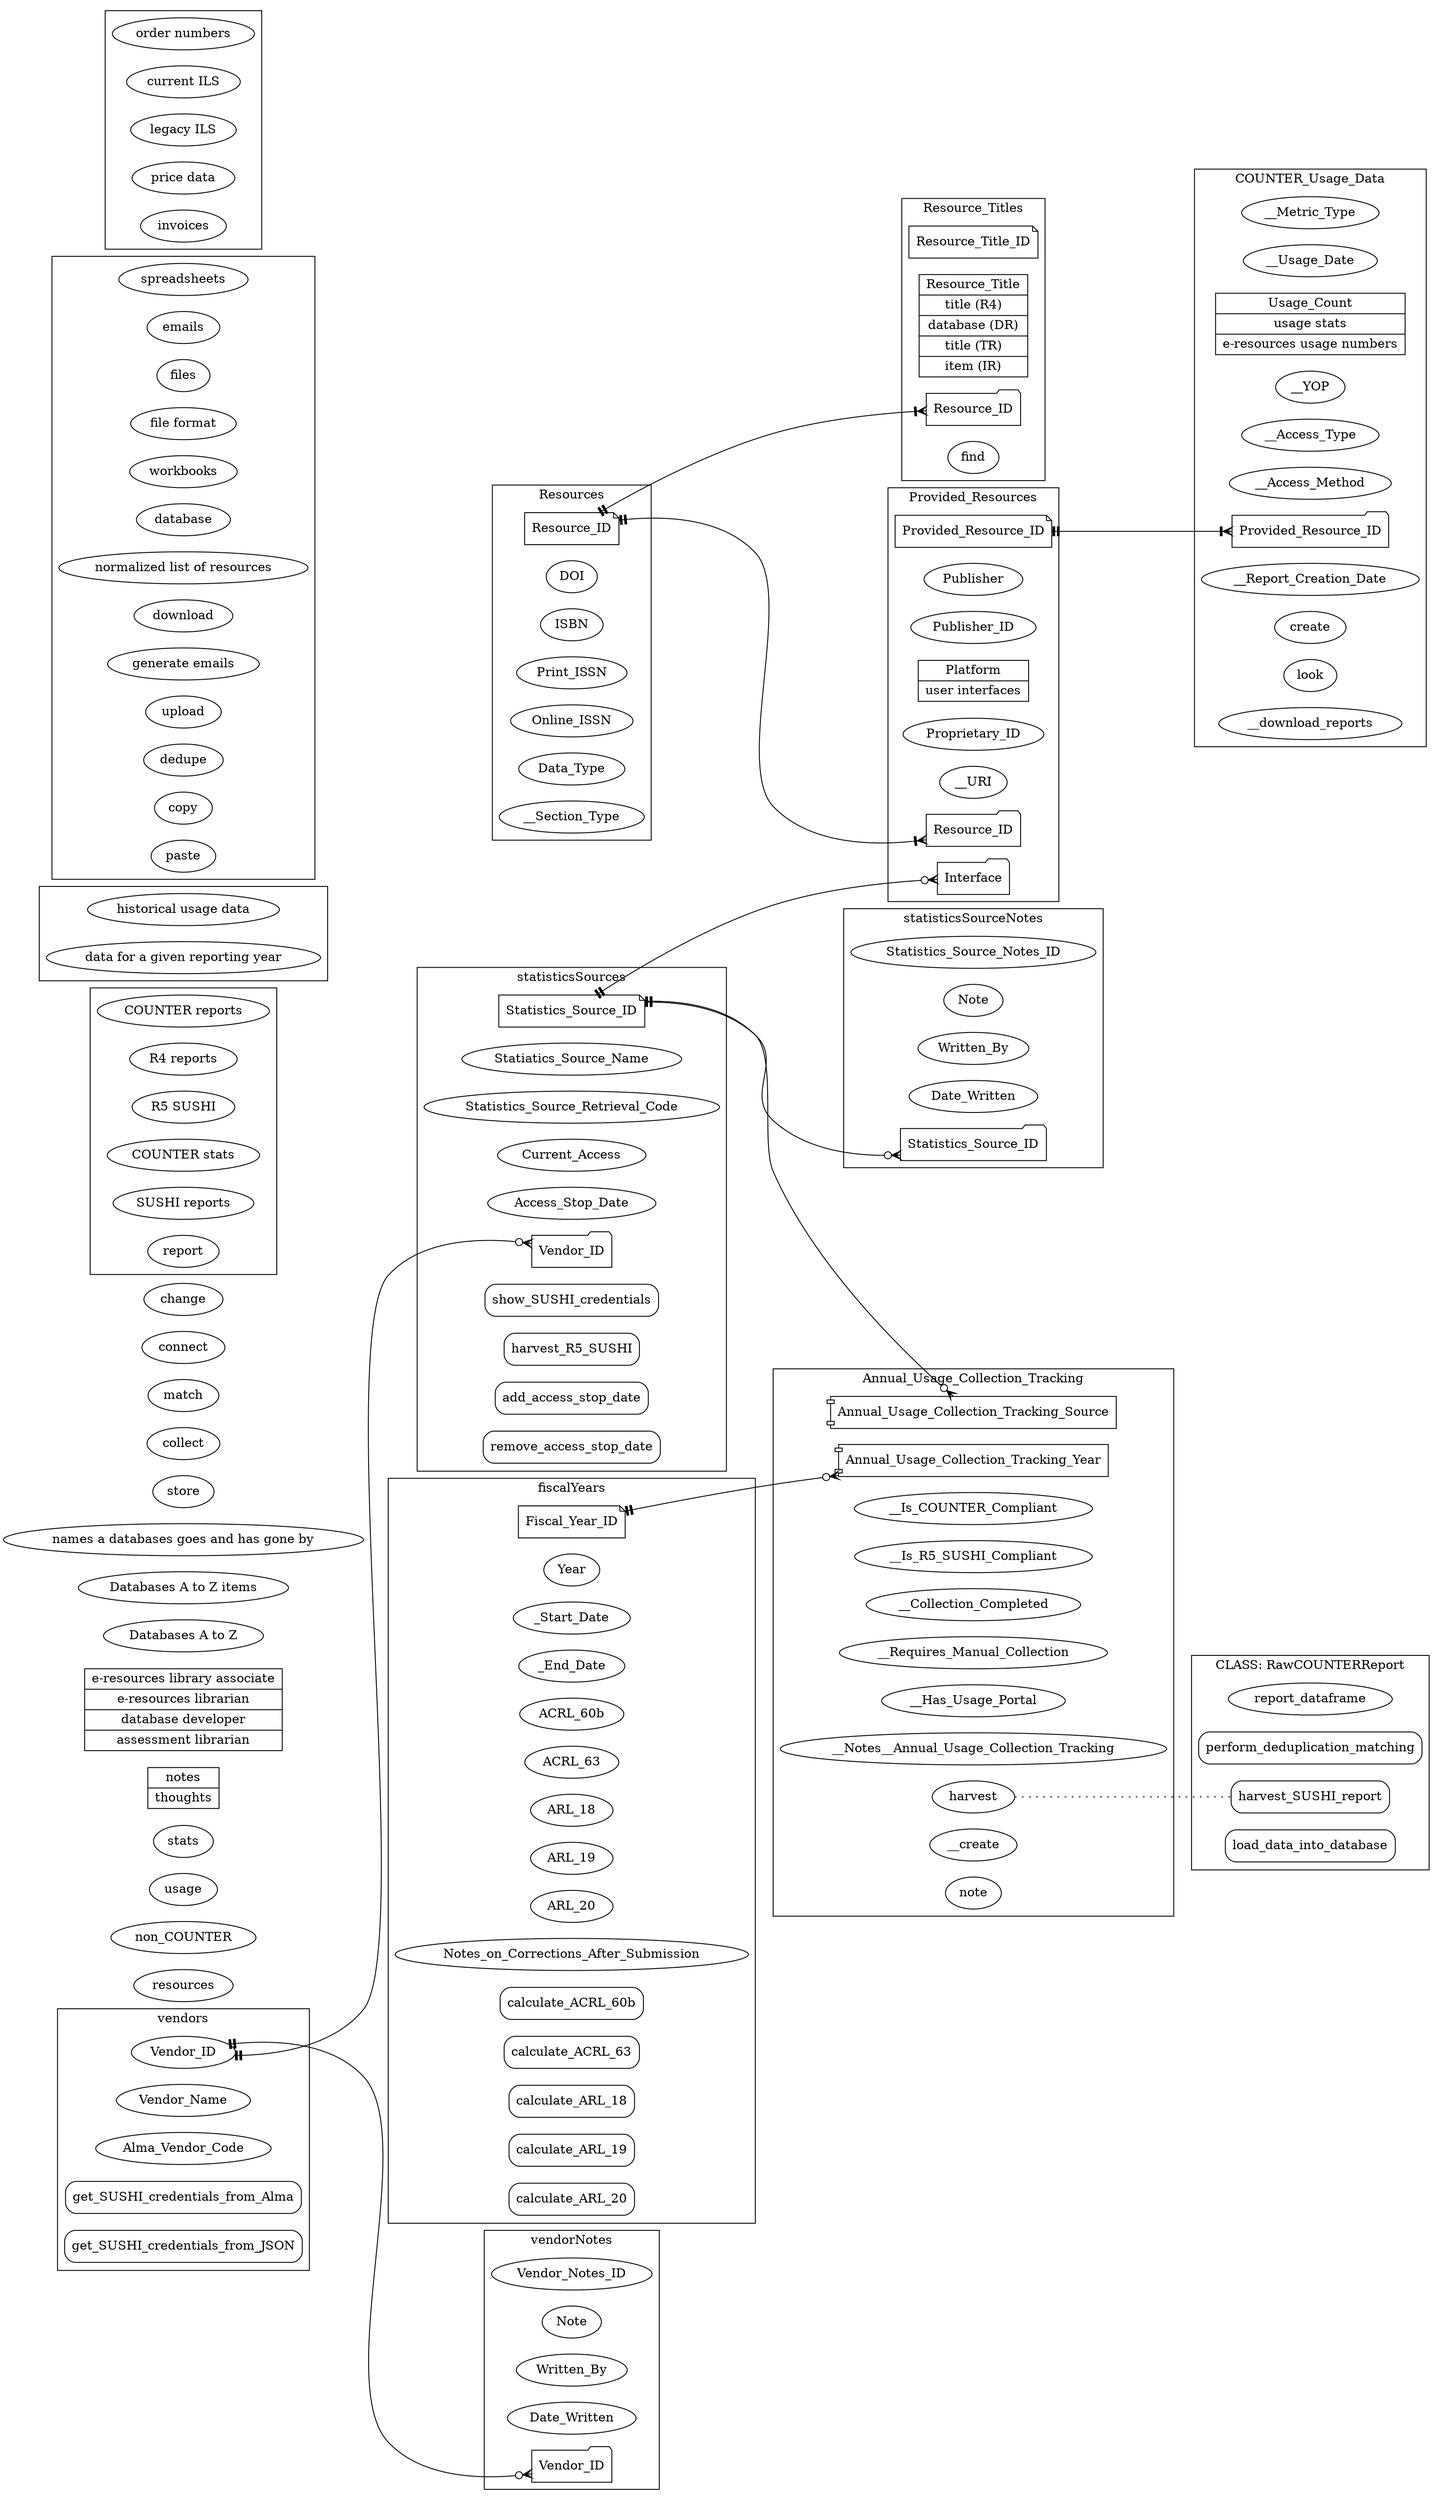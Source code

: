 digraph erd_and_classes {
    graph [rankdir = "LR"]
    /*
        ellipse = field/attribute
        note = PK
        folder = FK
        component = FK that makes up a composite PK
        Mrecord = methods

        Starting with two underscores means not from user stories
    */

    /* *** ESTABLISHED RELATIONS/CLASSES *** */

    // RELATIONS/CLASSES

    subgraph cluster_Resource_Titles {
        label="Resource_Titles"

        // Attributes
        Resource_Title_ID [shape="note"]
        Resource_Title [
            shape="record"
            label="\N|title (R4)|database (DR)|title (TR)|item (IR)"
        ]
        Resource_ID_in_Resource_Titles [
            label="Resource_ID"
            shape="folder"
        ]

        // Methods
        find // aka search titles
    }


    subgraph cluster_Resources {
        label="Resources"

        // Attributes
        Resource_ID [shape="note"]
        DOI
        ISBN
        Print_ISSN
        Online_ISSN
        Data_Type // The initial list from R4 reports will have the less specific R4 types derived from the type of report itself. Should the R5 types overwrite these values or go in their own field?
        __Section_Type // This is in R5 IR only-how to add it? Does it go here?

        // Methods
    }


    subgraph cluster_Provided_Resources {
        label="Provided_Resources"

        // Attributes
        Provided_Resource_ID [shape="note"]
        Publisher // From the COUNTER report
        Publisher_ID // This is found in R5 only—how to add it?
        Platform [
            shape="record"
            label="\N|user interfaces"
        ]
        Proprietary_ID
        __URI // This is found in R5 TR, IR only—how to add it?
        Interface [shape="folder"] // This is interface in the Alma sense--the FK for Statistics_Source
        Resource_ID_in_Provided_Resources [
            label="Resource_ID"
            shape="folder"
        ]

        // Methods
    }


    subgraph cluster_COUNTER_Usage_Data {
        label="COUNTER_Usage_Data"

        // Nouns: Classes or Attributes
        __Metric_Type
        __Usage_Date
        Usage_Count [
            shape="record"
            label="\N|usage stats|e-resources usage numbers"
        ]
        __YOP // This is found in R5 TR, IR only—how to add it?
        __Access_Type // This is found in R5 TR, IR only—how to add it?
        __Access_Method // This is found in R5 only—how to add it?
        Provided_Resource_ID_in_COUNTER_Usage_Data [
            label="Provided_Resource_ID"
            shape="folder"
        ]
        __Report_Creation_Date // For harvested R5 reports

        // Verbs: Methods
        create // create report
        look // aka view reports
        __download_reports
    }


    subgraph cluster_statisticsSources {
        label="statisticsSources"

        // Attributes
        Statistics_Source_ID [shape="note"]
        Statiatics_Source_Name
        Statistics_Source_Retrieval_Code
        Current_Access
        Access_Stop_Date
        Vendor_ID_in_statisticsSources [
            label="Vendor_ID"
            shape="folder"
        ]

        // Methods
        show_SUSHI_credentials [shape="Mrecord"]
        harvest_R5_SUSHI [shape="Mrecord"]
        add_access_stop_date [shape="Mrecord"]
        remove_access_stop_date [shape="Mrecord"]
    }


    subgraph cluster_Annual_Usage_Collection_Tracking {
        label="Annual_Usage_Collection_Tracking"

        // Attributes
        Annual_Usage_Collection_Tracking_Year [shape="component"]
        Annual_Usage_Collection_Tracking_Source [shape="component"]
        __Is_COUNTER_Compliant // Because this can change from year to year
        __Is_R5_SUSHI_Compliant // Because this can change from year to year
        __Collection_Completed // Not a Boolean--need an "in process" option
        __Requires_Manual_Collection
        __Has_Usage_Portal
        __Notes__Annual_Usage_Collection_Tracking

        // Methods
        harvest
        __create // Meaning create all the records for tracking the collection of a particular FY's usage after the FY finishes
        note // In user stories as "add notes" and "record"
    }


    subgraph cluster_fiscalYears {
        label="fiscalYears"

        // Attributes
        Fiscal_Year_ID [shape="note"]
        Year
        _Start_Date // The FY start as date data type to go in SQL queries
        _End_Date // The FY end as date data type to go in SQL queries
        // The submitted values are stored because vendors sometimes report issues with their stats collection, which require reharvesting
        ACRL_60b // Initial Circulation: Digital/Electronic
        ACRL_63 // E-Serials Usage: Digital/Electronic
        ARL_18 // Number of successful full-text article requests (journals)
        ARL_19 // Number of regular searches (databases)
        ARL_20 // Number of federated searches (databases)
        // Should the date when the numbers were collected be saved?
        Notes_on_Corrections_After_Submission // If a vendor issues a correction requiring reharvesting after numbers are submitted, should it be recorded here or on the page of the specific source being reharvested?

        // Methods
        // Should each number have its own method, or should all of them be calculated at the same time?
        calculate_ACRL_60b [shape="Mrecord"]
        calculate_ACRL_63 [shape="Mrecord"]
        calculate_ARL_18 [shape="Mrecord"]
        calculate_ARL_19 [shape="Mrecord"]
        calculate_ARL_20 [shape="Mrecord"]
    }


    subgraph cluster_vendors {
        label="vendors"

        //Attributes
        Vendor_ID
        Vendor_Name
        Alma_Vendor_Code

        //Methods
        get_SUSHI_credentials_from_Alma [shape="Mrecord"]
        get_SUSHI_credentials_from_JSON [shape="Mrecord"]
    }


    subgraph cluster_vendorNotes {
        label="vendorNotes"

        //Attributes
        Vendor_Notes_ID
        Note_in_vendorNotes [label="Note"]
        Written_By_in_vendorNotes [label="Written_By"]
        Date_Written_in_vendorNotes [label="Date_Written"]
        Vendor_ID_in_vendorNotes [
            label="Vendor_ID"
            shape="folder"
        ]

        //Methods
    }


    subgraph cluster_statisticsSourceNotes {
        label="statisticsSourceNotes"

        //Attributes
        Statistics_Source_Notes_ID
        Note_in_statisticsSourceNotes [label="Note"]
        Written_By_in_statisticsSourceNotes [label="Written_By"]
        Date_Written_in_statisticsSourceNotes [label="Date_Written"]
        Statistics_Source_ID_in_statisticsSourceNotes [
            label="Statistics_Source_ID"
            shape="folder"
        ]

        //Methods
    }


    subgraph cluster_RawCOUNTERReport {
        label="CLASS: RawCOUNTERReport"

        // Attributes
        report_dataframe

        // Methods
        perform_deduplication_matching [shape="Mrecord"]
        harvest_SUSHI_report [shape="Mrecord"]
        load_data_into_database [shape="Mrecord"]
    }


    // RELATIONSHIPS
    /*
        Establish relationships from the PK (tail) to the FK (head)
        table --------(can connect to)---------[optionality]--(and)--[cardinality]-->other table
        arrowhead = how PK table can connect to FK table
        arrowtail = how FK table can connect to PK table

        teeodot = 0..1 (unique but optional)
        crowodot = 0..N (optional, not unique)
        teetee = 1..1 (exactly one)
        crowtee = 1..N (neither optional nor unique)
    */
    
    Resource_ID -> Resource_ID_in_Resource_Titles [
        dir="both"
        arrowhead="crowtee"
        arrowtail="teetee"
    ]
    
    Resource_ID -> Resource_ID_in_Provided_Resources [
        dir="both"
        arrowhead="crowtee"
        arrowtail="teetee"
    ]
    
    Statistics_Source_ID -> Annual_Usage_Collection_Tracking_Source [
        dir="both"
        arrowhead="crowodot" // Since sources don't need to be connected to a collection year, they can be added as they arise, rather than needing to wait for the first round of collections in which they'll be included
        arrowtail="teetee"
    ]
    
    Fiscal_Year_ID -> Annual_Usage_Collection_Tracking_Year [
        dir="both"
        arrowhead="crowodot" // This allows for the possibility that a FY instance cna be created before the collection tracking records that connect to it will; whether or not this will be necessary remains to be seen
        arrowtail="teetee"
    ]

    Statistics_Source_ID -> Interface [
        dir="both"
        arrowhead="crowodot" // Sources without resources need to exist because 1. A source record is a prerequisite for usage collection 2. Not all sources will have COUNTER resources
        arrowtail="teetee"
    ]

    Provided_Resource_ID -> Provided_Resource_ID_in_COUNTER_Usage_Data [
        dir="both"
        arrowhead="crowtee"
        arrowtail="teetee"
    ]

    Vendor_ID -> Vendor_ID_in_vendorNotes [
        dir="both"
        arrowhead="crowodot"
        arrowtail="teetee"
    ]

    Vendor_ID -> Vendor_ID_in_statisticsSources [
        dir="both"
        arrowhead="crowodot" // Want the option to have a vendor without a statistics source
        arrowtail="teetee"
    ]

    Statistics_Source_ID -> Statistics_Source_ID_in_statisticsSourceNotes [
        dir="both"
        arrowhead="crowodot"
        arrowtail="teetee"
    ]

    // The relationships below connect potential methods in ERD relations methods in existing classes; they are connected by a dotted line with no arrow

    harvest -> harvest_SUSHI_report [
        dir="none"
        style="dotted"
    ]


    /* *** OBJECTS TO BE ORGANIZED *** */

    // Nouns: Classes or Attributes
    resources
    non_COUNTER usage stats
    notes [
        shape="record"
        label="notes|thoughts"
    ]
    librarians [
        shape="record"
        label="e-resources library associate|e-resources librarian|database developer|assessment librarian"
    ]
    "Databases A to Z"
    "Databases A to Z items"
    "names a databases goes and has gone by"
    /* Do these need to be kept?
        reference
        location
        databases
        aggregator
        initial database data
        unique resource list
    */

    //Verbs: Methods
    store
    collect
    match
    connect
    change

    /* Do these need to be kept?
        send
        add
        know
        organize
        has gone by
        use
        start
        pulled
        submitted
        retained
    */

    subgraph cluster_COUNTER_Terms {
        // Nouns: Classes or Attributes
        "COUNTER reports"
        "R4 reports"
        "R5 SUSHI"
        "COUNTER stats"
        "SUSHI reports"
        report
        // Verbs: Methods
    }

    subgraph cluster_Annual_Collection_Terms{
        // Nouns: Classes or Attributes
        "historical usage data"
        "data for a given reporting year"
        // Verbs: Methods
    }

    subgraph cluster_Technical_Terms {
        // Nouns: Classes or Attributes
        spreadsheets
        emails
        files
        "file format"
        workbooks
        database
        "normalized list of resources"
        // Verbs: Methods
        download
        "generate emails"
        upload
        dedupe
        copy
        paste
    }

    subgraph cluster_Acquisitions_Terms {
        // Nouns: Classes or Attributes
        "order numbers"
        "current ILS"
        "legacy ILS"
        "price data"
        invoices
        // Verbs: Methods
    }
}